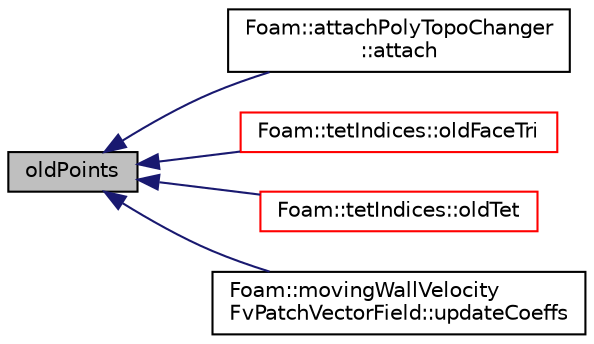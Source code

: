 digraph "oldPoints"
{
  bgcolor="transparent";
  edge [fontname="Helvetica",fontsize="10",labelfontname="Helvetica",labelfontsize="10"];
  node [fontname="Helvetica",fontsize="10",shape=record];
  rankdir="LR";
  Node1 [label="oldPoints",height=0.2,width=0.4,color="black", fillcolor="grey75", style="filled", fontcolor="black"];
  Node1 -> Node2 [dir="back",color="midnightblue",fontsize="10",style="solid",fontname="Helvetica"];
  Node2 [label="Foam::attachPolyTopoChanger\l::attach",height=0.2,width=0.4,color="black",URL="$a00080.html#a655f9a7493e609affecc9d220fb2a843",tooltip="Attach mesh. By default filter out empty patches. "];
  Node1 -> Node3 [dir="back",color="midnightblue",fontsize="10",style="solid",fontname="Helvetica"];
  Node3 [label="Foam::tetIndices::oldFaceTri",height=0.2,width=0.4,color="red",URL="$a02557.html#a68846e09cf3f617d453980e31df256d0",tooltip="Return the geometry corresponding to the tri on the. "];
  Node1 -> Node4 [dir="back",color="midnightblue",fontsize="10",style="solid",fontname="Helvetica"];
  Node4 [label="Foam::tetIndices::oldTet",height=0.2,width=0.4,color="red",URL="$a02557.html#a9343f6bb7ba798b7d9a1a57bfdd84197",tooltip="Return the geometry corresponding to this tet from the. "];
  Node1 -> Node5 [dir="back",color="midnightblue",fontsize="10",style="solid",fontname="Helvetica"];
  Node5 [label="Foam::movingWallVelocity\lFvPatchVectorField::updateCoeffs",height=0.2,width=0.4,color="black",URL="$a01527.html#a7e24eafac629d3733181cd942d4c902f",tooltip="Update the coefficients associated with the patch field. "];
}
